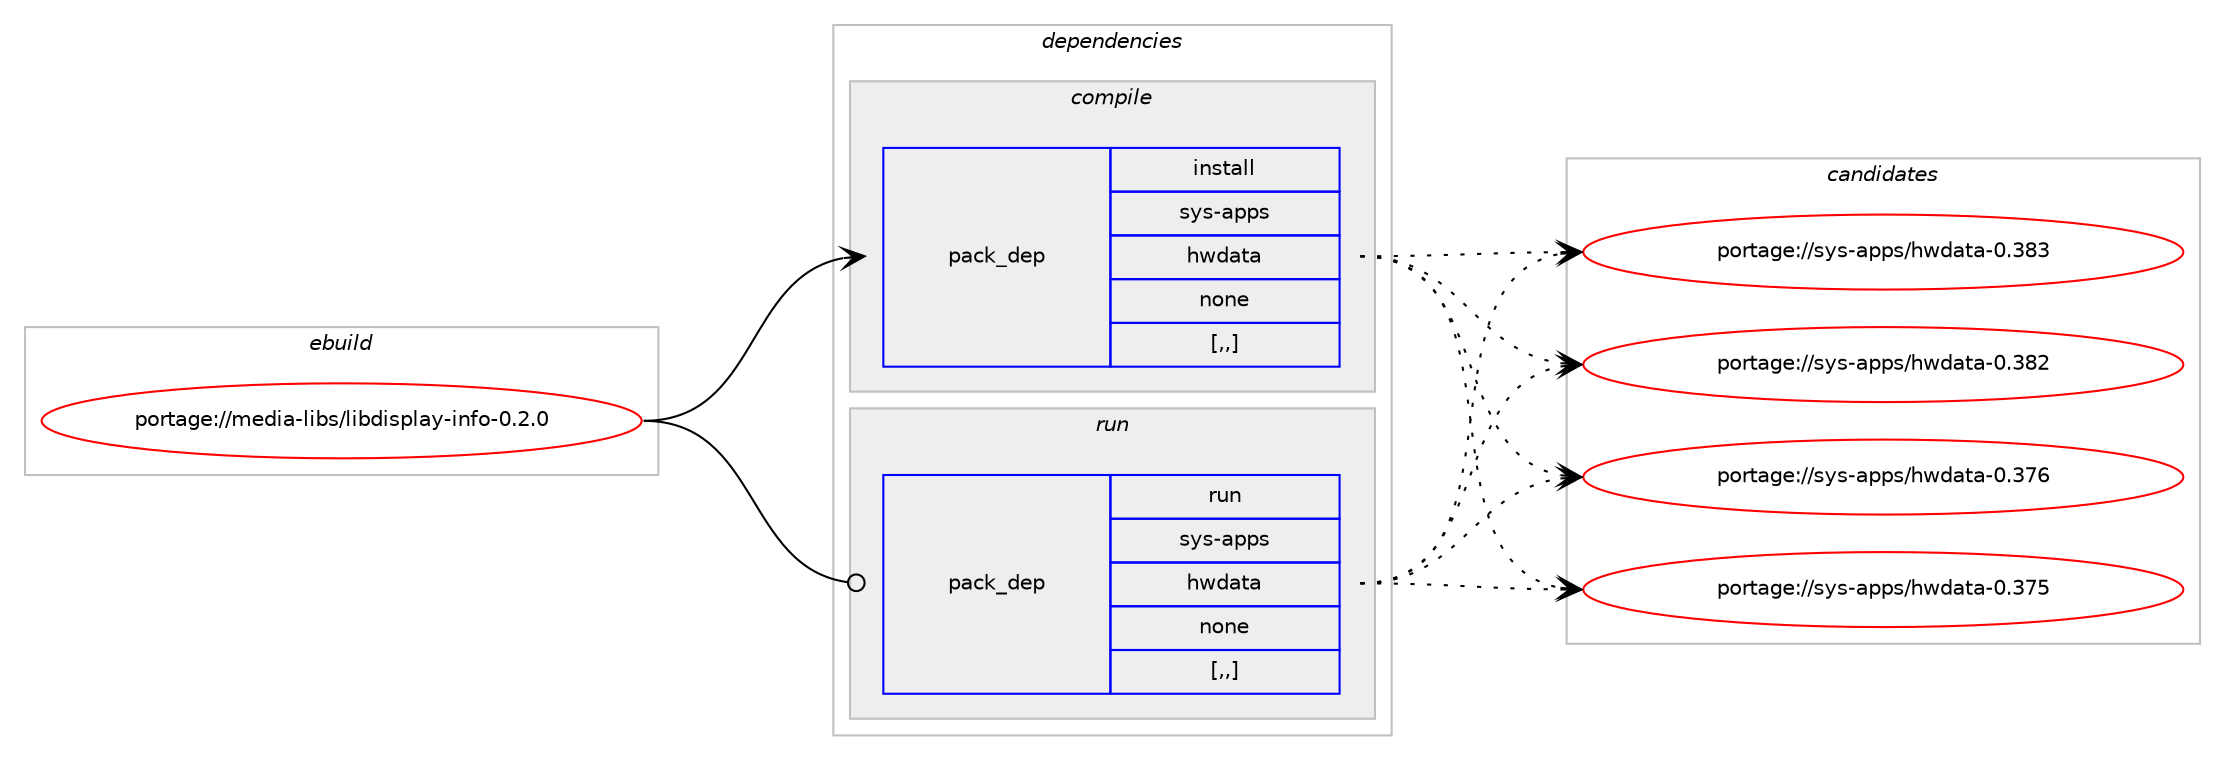 digraph prolog {

# *************
# Graph options
# *************

newrank=true;
concentrate=true;
compound=true;
graph [rankdir=LR,fontname=Helvetica,fontsize=10,ranksep=1.5];#, ranksep=2.5, nodesep=0.2];
edge  [arrowhead=vee];
node  [fontname=Helvetica,fontsize=10];

# **********
# The ebuild
# **********

subgraph cluster_leftcol {
color=gray;
label=<<i>ebuild</i>>;
id [label="portage://media-libs/libdisplay-info-0.2.0", color=red, width=4, href="../media-libs/libdisplay-info-0.2.0.svg"];
}

# ****************
# The dependencies
# ****************

subgraph cluster_midcol {
color=gray;
label=<<i>dependencies</i>>;
subgraph cluster_compile {
fillcolor="#eeeeee";
style=filled;
label=<<i>compile</i>>;
subgraph pack221106 {
dependency298915 [label=<<TABLE BORDER="0" CELLBORDER="1" CELLSPACING="0" CELLPADDING="4" WIDTH="220"><TR><TD ROWSPAN="6" CELLPADDING="30">pack_dep</TD></TR><TR><TD WIDTH="110">install</TD></TR><TR><TD>sys-apps</TD></TR><TR><TD>hwdata</TD></TR><TR><TD>none</TD></TR><TR><TD>[,,]</TD></TR></TABLE>>, shape=none, color=blue];
}
id:e -> dependency298915:w [weight=20,style="solid",arrowhead="vee"];
}
subgraph cluster_compileandrun {
fillcolor="#eeeeee";
style=filled;
label=<<i>compile and run</i>>;
}
subgraph cluster_run {
fillcolor="#eeeeee";
style=filled;
label=<<i>run</i>>;
subgraph pack221107 {
dependency298916 [label=<<TABLE BORDER="0" CELLBORDER="1" CELLSPACING="0" CELLPADDING="4" WIDTH="220"><TR><TD ROWSPAN="6" CELLPADDING="30">pack_dep</TD></TR><TR><TD WIDTH="110">run</TD></TR><TR><TD>sys-apps</TD></TR><TR><TD>hwdata</TD></TR><TR><TD>none</TD></TR><TR><TD>[,,]</TD></TR></TABLE>>, shape=none, color=blue];
}
id:e -> dependency298916:w [weight=20,style="solid",arrowhead="odot"];
}
}

# **************
# The candidates
# **************

subgraph cluster_choices {
rank=same;
color=gray;
label=<<i>candidates</i>>;

subgraph choice221106 {
color=black;
nodesep=1;
choice1151211154597112112115471041191009711697454846515651 [label="portage://sys-apps/hwdata-0.383", color=red, width=4,href="../sys-apps/hwdata-0.383.svg"];
choice1151211154597112112115471041191009711697454846515650 [label="portage://sys-apps/hwdata-0.382", color=red, width=4,href="../sys-apps/hwdata-0.382.svg"];
choice1151211154597112112115471041191009711697454846515554 [label="portage://sys-apps/hwdata-0.376", color=red, width=4,href="../sys-apps/hwdata-0.376.svg"];
choice1151211154597112112115471041191009711697454846515553 [label="portage://sys-apps/hwdata-0.375", color=red, width=4,href="../sys-apps/hwdata-0.375.svg"];
dependency298915:e -> choice1151211154597112112115471041191009711697454846515651:w [style=dotted,weight="100"];
dependency298915:e -> choice1151211154597112112115471041191009711697454846515650:w [style=dotted,weight="100"];
dependency298915:e -> choice1151211154597112112115471041191009711697454846515554:w [style=dotted,weight="100"];
dependency298915:e -> choice1151211154597112112115471041191009711697454846515553:w [style=dotted,weight="100"];
}
subgraph choice221107 {
color=black;
nodesep=1;
choice1151211154597112112115471041191009711697454846515651 [label="portage://sys-apps/hwdata-0.383", color=red, width=4,href="../sys-apps/hwdata-0.383.svg"];
choice1151211154597112112115471041191009711697454846515650 [label="portage://sys-apps/hwdata-0.382", color=red, width=4,href="../sys-apps/hwdata-0.382.svg"];
choice1151211154597112112115471041191009711697454846515554 [label="portage://sys-apps/hwdata-0.376", color=red, width=4,href="../sys-apps/hwdata-0.376.svg"];
choice1151211154597112112115471041191009711697454846515553 [label="portage://sys-apps/hwdata-0.375", color=red, width=4,href="../sys-apps/hwdata-0.375.svg"];
dependency298916:e -> choice1151211154597112112115471041191009711697454846515651:w [style=dotted,weight="100"];
dependency298916:e -> choice1151211154597112112115471041191009711697454846515650:w [style=dotted,weight="100"];
dependency298916:e -> choice1151211154597112112115471041191009711697454846515554:w [style=dotted,weight="100"];
dependency298916:e -> choice1151211154597112112115471041191009711697454846515553:w [style=dotted,weight="100"];
}
}

}
